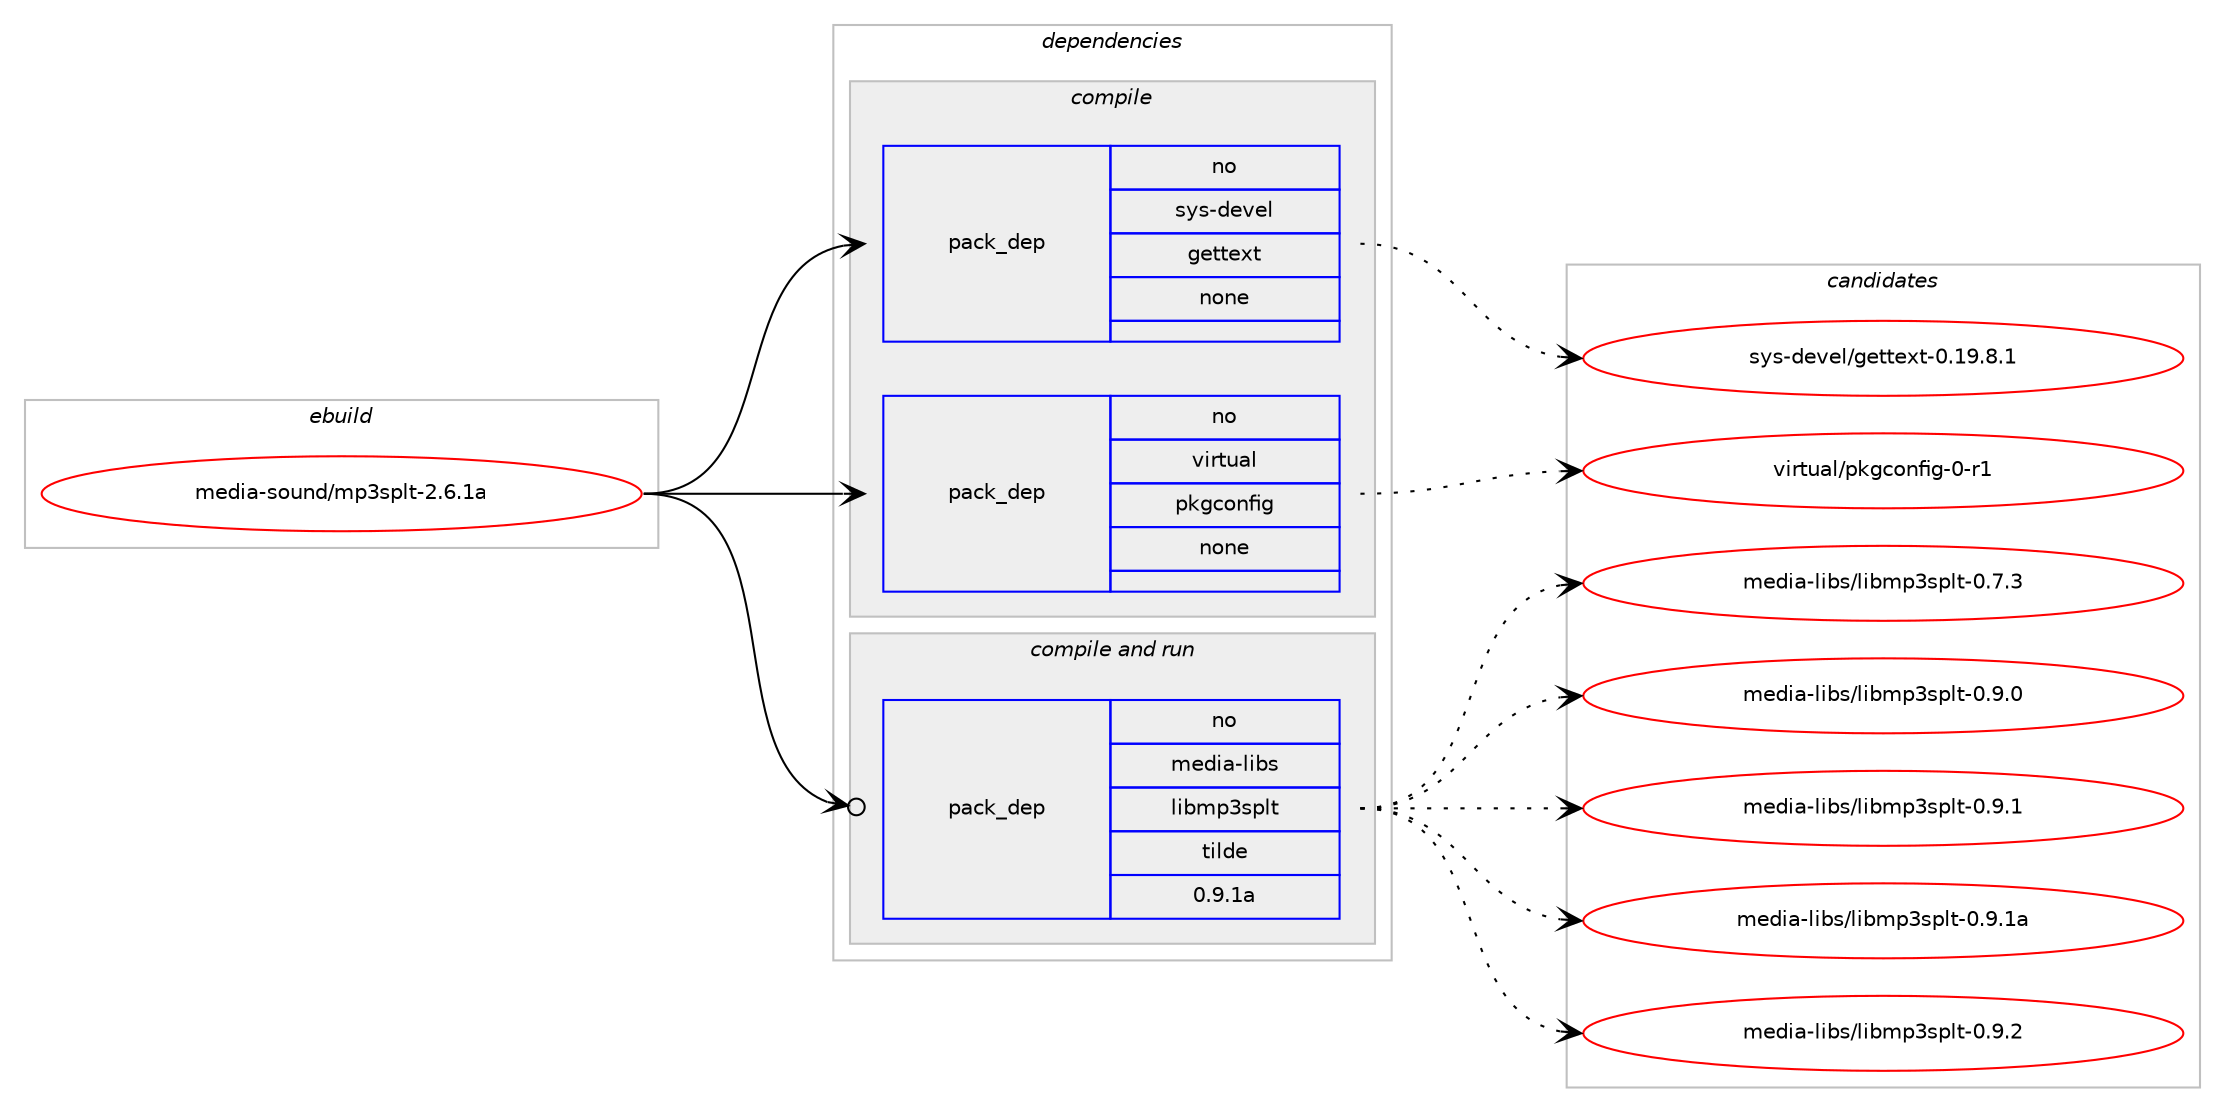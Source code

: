 digraph prolog {

# *************
# Graph options
# *************

newrank=true;
concentrate=true;
compound=true;
graph [rankdir=LR,fontname=Helvetica,fontsize=10,ranksep=1.5];#, ranksep=2.5, nodesep=0.2];
edge  [arrowhead=vee];
node  [fontname=Helvetica,fontsize=10];

# **********
# The ebuild
# **********

subgraph cluster_leftcol {
color=gray;
rank=same;
label=<<i>ebuild</i>>;
id [label="media-sound/mp3splt-2.6.1a", color=red, width=4, href="../media-sound/mp3splt-2.6.1a.svg"];
}

# ****************
# The dependencies
# ****************

subgraph cluster_midcol {
color=gray;
label=<<i>dependencies</i>>;
subgraph cluster_compile {
fillcolor="#eeeeee";
style=filled;
label=<<i>compile</i>>;
subgraph pack282928 {
dependency382886 [label=<<TABLE BORDER="0" CELLBORDER="1" CELLSPACING="0" CELLPADDING="4" WIDTH="220"><TR><TD ROWSPAN="6" CELLPADDING="30">pack_dep</TD></TR><TR><TD WIDTH="110">no</TD></TR><TR><TD>sys-devel</TD></TR><TR><TD>gettext</TD></TR><TR><TD>none</TD></TR><TR><TD></TD></TR></TABLE>>, shape=none, color=blue];
}
id:e -> dependency382886:w [weight=20,style="solid",arrowhead="vee"];
subgraph pack282929 {
dependency382887 [label=<<TABLE BORDER="0" CELLBORDER="1" CELLSPACING="0" CELLPADDING="4" WIDTH="220"><TR><TD ROWSPAN="6" CELLPADDING="30">pack_dep</TD></TR><TR><TD WIDTH="110">no</TD></TR><TR><TD>virtual</TD></TR><TR><TD>pkgconfig</TD></TR><TR><TD>none</TD></TR><TR><TD></TD></TR></TABLE>>, shape=none, color=blue];
}
id:e -> dependency382887:w [weight=20,style="solid",arrowhead="vee"];
}
subgraph cluster_compileandrun {
fillcolor="#eeeeee";
style=filled;
label=<<i>compile and run</i>>;
subgraph pack282930 {
dependency382888 [label=<<TABLE BORDER="0" CELLBORDER="1" CELLSPACING="0" CELLPADDING="4" WIDTH="220"><TR><TD ROWSPAN="6" CELLPADDING="30">pack_dep</TD></TR><TR><TD WIDTH="110">no</TD></TR><TR><TD>media-libs</TD></TR><TR><TD>libmp3splt</TD></TR><TR><TD>tilde</TD></TR><TR><TD>0.9.1a</TD></TR></TABLE>>, shape=none, color=blue];
}
id:e -> dependency382888:w [weight=20,style="solid",arrowhead="odotvee"];
}
subgraph cluster_run {
fillcolor="#eeeeee";
style=filled;
label=<<i>run</i>>;
}
}

# **************
# The candidates
# **************

subgraph cluster_choices {
rank=same;
color=gray;
label=<<i>candidates</i>>;

subgraph choice282928 {
color=black;
nodesep=1;
choice1151211154510010111810110847103101116116101120116454846495746564649 [label="sys-devel/gettext-0.19.8.1", color=red, width=4,href="../sys-devel/gettext-0.19.8.1.svg"];
dependency382886:e -> choice1151211154510010111810110847103101116116101120116454846495746564649:w [style=dotted,weight="100"];
}
subgraph choice282929 {
color=black;
nodesep=1;
choice11810511411611797108471121071039911111010210510345484511449 [label="virtual/pkgconfig-0-r1", color=red, width=4,href="../virtual/pkgconfig-0-r1.svg"];
dependency382887:e -> choice11810511411611797108471121071039911111010210510345484511449:w [style=dotted,weight="100"];
}
subgraph choice282930 {
color=black;
nodesep=1;
choice109101100105974510810598115471081059810911251115112108116454846554651 [label="media-libs/libmp3splt-0.7.3", color=red, width=4,href="../media-libs/libmp3splt-0.7.3.svg"];
choice109101100105974510810598115471081059810911251115112108116454846574648 [label="media-libs/libmp3splt-0.9.0", color=red, width=4,href="../media-libs/libmp3splt-0.9.0.svg"];
choice109101100105974510810598115471081059810911251115112108116454846574649 [label="media-libs/libmp3splt-0.9.1", color=red, width=4,href="../media-libs/libmp3splt-0.9.1.svg"];
choice10910110010597451081059811547108105981091125111511210811645484657464997 [label="media-libs/libmp3splt-0.9.1a", color=red, width=4,href="../media-libs/libmp3splt-0.9.1a.svg"];
choice109101100105974510810598115471081059810911251115112108116454846574650 [label="media-libs/libmp3splt-0.9.2", color=red, width=4,href="../media-libs/libmp3splt-0.9.2.svg"];
dependency382888:e -> choice109101100105974510810598115471081059810911251115112108116454846554651:w [style=dotted,weight="100"];
dependency382888:e -> choice109101100105974510810598115471081059810911251115112108116454846574648:w [style=dotted,weight="100"];
dependency382888:e -> choice109101100105974510810598115471081059810911251115112108116454846574649:w [style=dotted,weight="100"];
dependency382888:e -> choice10910110010597451081059811547108105981091125111511210811645484657464997:w [style=dotted,weight="100"];
dependency382888:e -> choice109101100105974510810598115471081059810911251115112108116454846574650:w [style=dotted,weight="100"];
}
}

}
